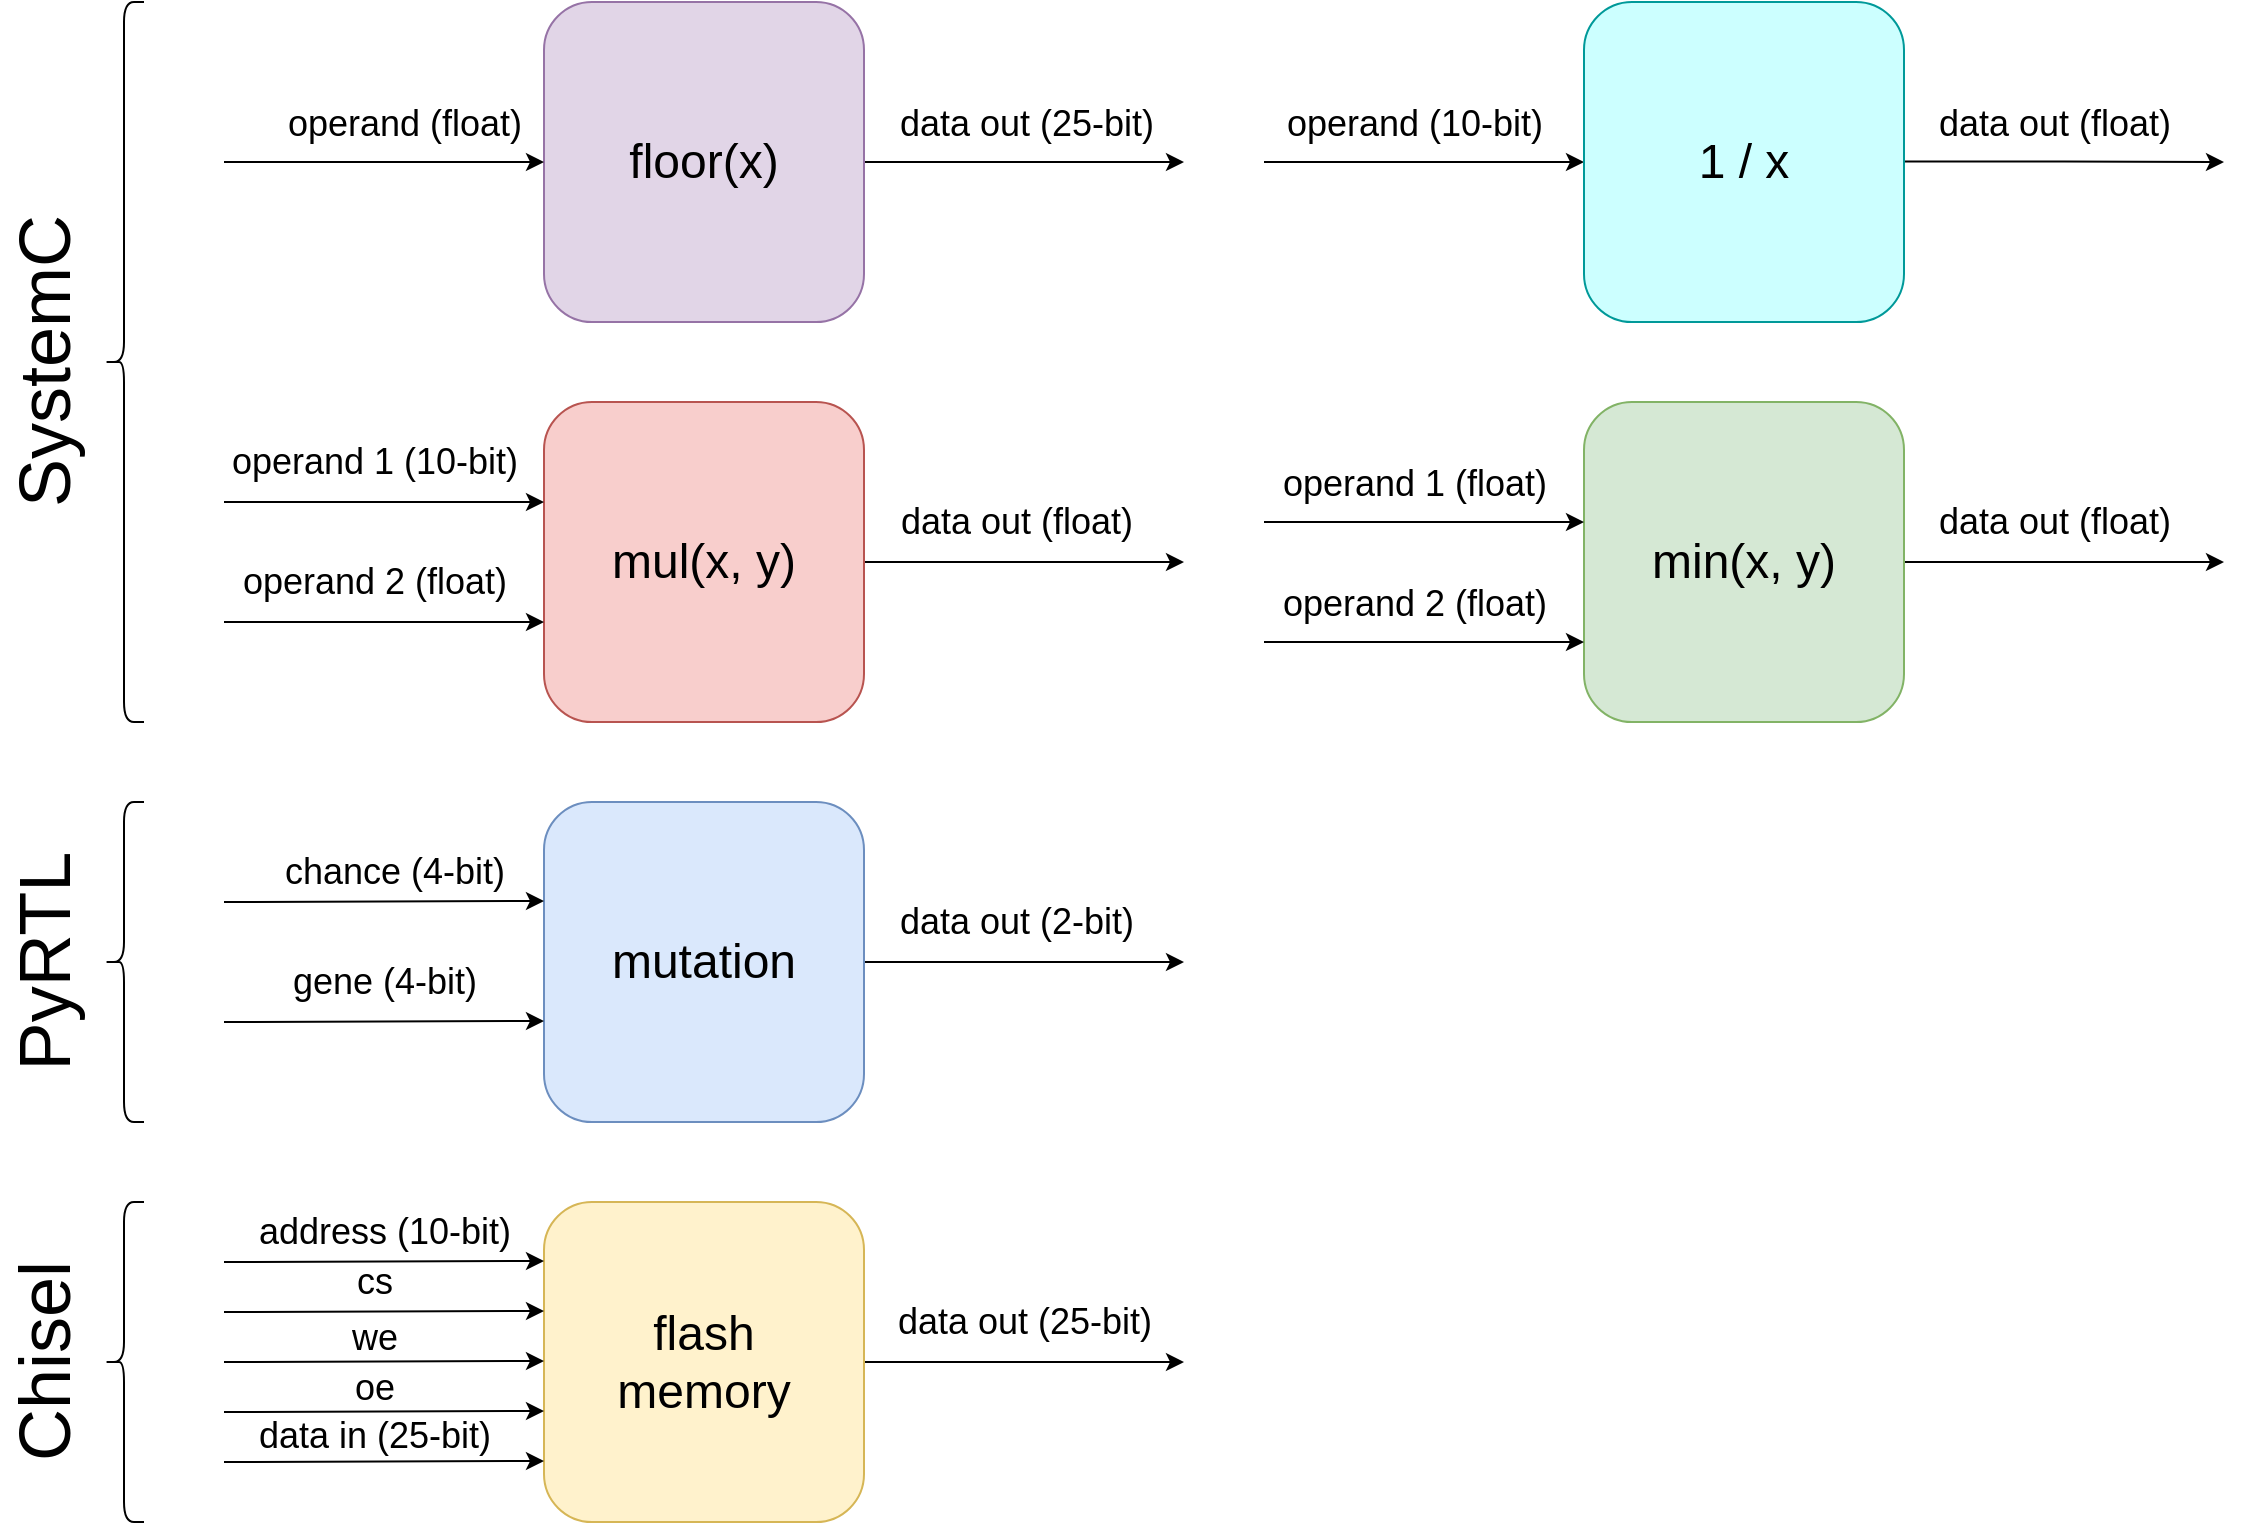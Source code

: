 <mxfile version="12.6.5" type="device"><diagram name="Page-1" id="e56a1550-8fbb-45ad-956c-1786394a9013"><mxGraphModel dx="2522" dy="825" grid="1" gridSize="10" guides="1" tooltips="1" connect="1" arrows="1" fold="1" page="1" pageScale="1" pageWidth="1100" pageHeight="850" background="#ffffff" math="0" shadow="0"><root><mxCell id="0"/><mxCell id="1" parent="0"/><mxCell id="Rb0bzob2_ngG_hteBXKm-30" style="edgeStyle=orthogonalEdgeStyle;rounded=0;orthogonalLoop=1;jettySize=auto;html=1;exitX=1;exitY=0.5;exitDx=0;exitDy=0;fontSize=18;" parent="1" source="N9gOWPG3bcZSmTcx3eN3-1" edge="1"><mxGeometry relative="1" as="geometry"><mxPoint x="560" y="120" as="targetPoint"/></mxGeometry></mxCell><mxCell id="N9gOWPG3bcZSmTcx3eN3-1" value="&lt;font style=&quot;font-size: 24px&quot;&gt;floor(x)&lt;/font&gt;" style="rounded=1;whiteSpace=wrap;html=1;fillColor=#e1d5e7;strokeColor=#9673a6;" parent="1" vertex="1"><mxGeometry x="240" y="40" width="160" height="160" as="geometry"/></mxCell><mxCell id="Rb0bzob2_ngG_hteBXKm-50" style="edgeStyle=orthogonalEdgeStyle;rounded=0;orthogonalLoop=1;jettySize=auto;html=1;exitX=1;exitY=0.5;exitDx=0;exitDy=0;fontSize=18;" parent="1" edge="1"><mxGeometry relative="1" as="geometry"><mxPoint x="1080" y="120" as="targetPoint"/><mxPoint x="920" y="119.71" as="sourcePoint"/><Array as="points"><mxPoint x="1000" y="120"/><mxPoint x="1080" y="120"/></Array></mxGeometry></mxCell><mxCell id="Rb0bzob2_ngG_hteBXKm-72" style="edgeStyle=orthogonalEdgeStyle;rounded=0;orthogonalLoop=1;jettySize=auto;html=1;exitX=1;exitY=0.5;exitDx=0;exitDy=0;fontSize=18;" parent="1" source="N9gOWPG3bcZSmTcx3eN3-4" edge="1"><mxGeometry relative="1" as="geometry"><mxPoint x="1080" y="320" as="targetPoint"/></mxGeometry></mxCell><mxCell id="N9gOWPG3bcZSmTcx3eN3-4" value="&lt;font style=&quot;font-size: 24px&quot;&gt;min(x, y)&lt;/font&gt;" style="rounded=1;whiteSpace=wrap;html=1;fillColor=#d5e8d4;strokeColor=#82b366;" parent="1" vertex="1"><mxGeometry x="760" y="240" width="160" height="160" as="geometry"/></mxCell><mxCell id="Rb0bzob2_ngG_hteBXKm-36" style="edgeStyle=orthogonalEdgeStyle;rounded=0;orthogonalLoop=1;jettySize=auto;html=1;exitX=1;exitY=0.5;exitDx=0;exitDy=0;fontSize=18;" parent="1" source="N9gOWPG3bcZSmTcx3eN3-5" edge="1"><mxGeometry relative="1" as="geometry"><mxPoint x="560" y="320" as="targetPoint"/></mxGeometry></mxCell><mxCell id="N9gOWPG3bcZSmTcx3eN3-5" value="&lt;font style=&quot;font-size: 24px&quot;&gt;mul(x, y)&lt;/font&gt;" style="rounded=1;whiteSpace=wrap;html=1;fillColor=#f8cecc;strokeColor=#b85450;" parent="1" vertex="1"><mxGeometry x="240" y="240" width="160" height="160" as="geometry"/></mxCell><mxCell id="Rb0bzob2_ngG_hteBXKm-56" style="edgeStyle=orthogonalEdgeStyle;rounded=0;orthogonalLoop=1;jettySize=auto;html=1;exitX=1;exitY=0.5;exitDx=0;exitDy=0;fontSize=18;" parent="1" source="N9gOWPG3bcZSmTcx3eN3-6" edge="1"><mxGeometry relative="1" as="geometry"><mxPoint x="560" y="520" as="targetPoint"/></mxGeometry></mxCell><mxCell id="N9gOWPG3bcZSmTcx3eN3-6" value="&lt;font style=&quot;font-size: 24px&quot;&gt;mutation&lt;/font&gt;" style="rounded=1;whiteSpace=wrap;html=1;fillColor=#dae8fc;strokeColor=#6c8ebf;" parent="1" vertex="1"><mxGeometry x="240" y="440" width="160" height="160" as="geometry"/></mxCell><mxCell id="Rb0bzob2_ngG_hteBXKm-71" style="edgeStyle=orthogonalEdgeStyle;rounded=0;orthogonalLoop=1;jettySize=auto;html=1;exitX=1;exitY=0.5;exitDx=0;exitDy=0;fontSize=18;" parent="1" source="N9gOWPG3bcZSmTcx3eN3-7" edge="1"><mxGeometry relative="1" as="geometry"><mxPoint x="560" y="720" as="targetPoint"/></mxGeometry></mxCell><mxCell id="N9gOWPG3bcZSmTcx3eN3-7" value="&lt;font&gt;&lt;font style=&quot;font-size: 24px&quot;&gt;flash&lt;br&gt;memory&lt;/font&gt;&lt;br&gt;&lt;/font&gt;" style="rounded=1;whiteSpace=wrap;html=1;fillColor=#fff2cc;strokeColor=#d6b656;" parent="1" vertex="1"><mxGeometry x="240" y="640" width="160" height="160" as="geometry"/></mxCell><mxCell id="Rb0bzob2_ngG_hteBXKm-15" value="" style="endArrow=classic;html=1;entryX=0;entryY=0.5;entryDx=0;entryDy=0;fontSize=18;" parent="1" target="N9gOWPG3bcZSmTcx3eN3-1" edge="1"><mxGeometry width="50" height="50" relative="1" as="geometry"><mxPoint x="80" y="120" as="sourcePoint"/><mxPoint x="220" y="130" as="targetPoint"/></mxGeometry></mxCell><mxCell id="Rb0bzob2_ngG_hteBXKm-16" value="operand (float)" style="text;html=1;align=center;verticalAlign=middle;resizable=0;points=[];autosize=1;fontSize=18;" parent="1" vertex="1"><mxGeometry x="105" y="86" width="130" height="30" as="geometry"/></mxCell><mxCell id="Rb0bzob2_ngG_hteBXKm-31" value="data out (25-bit)" style="text;html=1;align=center;verticalAlign=middle;resizable=0;points=[];autosize=1;fontSize=18;" parent="1" vertex="1"><mxGeometry x="411" y="86" width="140" height="30" as="geometry"/></mxCell><mxCell id="Rb0bzob2_ngG_hteBXKm-32" value="" style="endArrow=classic;html=1;entryX=0;entryY=0.5;entryDx=0;entryDy=0;fontSize=18;" parent="1" edge="1"><mxGeometry width="50" height="50" relative="1" as="geometry"><mxPoint x="80" y="290" as="sourcePoint"/><mxPoint x="240" y="290" as="targetPoint"/></mxGeometry></mxCell><mxCell id="Rb0bzob2_ngG_hteBXKm-33" value="operand 1 (10-bit)" style="text;html=1;align=center;verticalAlign=middle;resizable=0;points=[];autosize=1;fontSize=18;" parent="1" vertex="1"><mxGeometry x="75" y="255" width="160" height="30" as="geometry"/></mxCell><mxCell id="Rb0bzob2_ngG_hteBXKm-34" value="" style="endArrow=classic;html=1;entryX=0;entryY=0.5;entryDx=0;entryDy=0;fontSize=18;" parent="1" edge="1"><mxGeometry width="50" height="50" relative="1" as="geometry"><mxPoint x="80" y="350" as="sourcePoint"/><mxPoint x="240" y="350" as="targetPoint"/></mxGeometry></mxCell><mxCell id="Rb0bzob2_ngG_hteBXKm-35" value="operand 2 (float)" style="text;html=1;align=center;verticalAlign=middle;resizable=0;points=[];autosize=1;fontSize=18;" parent="1" vertex="1"><mxGeometry x="80" y="315" width="150" height="30" as="geometry"/></mxCell><mxCell id="Rb0bzob2_ngG_hteBXKm-37" value="data out (float)" style="text;html=1;align=center;verticalAlign=middle;resizable=0;points=[];autosize=1;fontSize=18;" parent="1" vertex="1"><mxGeometry x="411" y="285" width="130" height="30" as="geometry"/></mxCell><mxCell id="Rb0bzob2_ngG_hteBXKm-42" value="" style="endArrow=classic;html=1;fontSize=18;" parent="1" edge="1"><mxGeometry width="50" height="50" relative="1" as="geometry"><mxPoint x="600" y="300" as="sourcePoint"/><mxPoint x="760" y="300" as="targetPoint"/></mxGeometry></mxCell><mxCell id="Rb0bzob2_ngG_hteBXKm-43" value="operand 1 (float)" style="text;html=1;align=center;verticalAlign=middle;resizable=0;points=[];autosize=1;fontSize=18;" parent="1" vertex="1"><mxGeometry x="600" y="265.5" width="150" height="30" as="geometry"/></mxCell><mxCell id="Rb0bzob2_ngG_hteBXKm-44" value="" style="endArrow=classic;html=1;fontSize=18;" parent="1" edge="1"><mxGeometry width="50" height="50" relative="1" as="geometry"><mxPoint x="600" y="360" as="sourcePoint"/><mxPoint x="760" y="360" as="targetPoint"/></mxGeometry></mxCell><mxCell id="Rb0bzob2_ngG_hteBXKm-45" value="operand 2 (float)" style="text;html=1;align=center;verticalAlign=middle;resizable=0;points=[];autosize=1;fontSize=18;" parent="1" vertex="1"><mxGeometry x="600" y="325.5" width="150" height="30" as="geometry"/></mxCell><mxCell id="Rb0bzob2_ngG_hteBXKm-46" value="" style="endArrow=classic;html=1;entryX=0;entryY=0.5;entryDx=0;entryDy=0;fontSize=18;" parent="1" edge="1" target="s056hSnP1AXR4znbJtux-1"><mxGeometry width="50" height="50" relative="1" as="geometry"><mxPoint x="600" y="120" as="sourcePoint"/><mxPoint x="770" y="120" as="targetPoint"/></mxGeometry></mxCell><mxCell id="Rb0bzob2_ngG_hteBXKm-47" value="operand (10-bit)" style="text;html=1;align=center;verticalAlign=middle;resizable=0;points=[];autosize=1;fontSize=18;" parent="1" vertex="1"><mxGeometry x="605" y="86" width="140" height="30" as="geometry"/></mxCell><mxCell id="Rb0bzob2_ngG_hteBXKm-51" value="data out (float)" style="text;html=1;align=center;verticalAlign=middle;resizable=0;points=[];autosize=1;fontSize=18;" parent="1" vertex="1"><mxGeometry x="930" y="86" width="130" height="30" as="geometry"/></mxCell><mxCell id="Rb0bzob2_ngG_hteBXKm-52" value="" style="endArrow=classic;html=1;entryX=0;entryY=0.5;entryDx=0;entryDy=0;fontSize=18;" parent="1" edge="1"><mxGeometry width="50" height="50" relative="1" as="geometry"><mxPoint x="80" y="490" as="sourcePoint"/><mxPoint x="240" y="489.5" as="targetPoint"/></mxGeometry></mxCell><mxCell id="Rb0bzob2_ngG_hteBXKm-53" value="chance (4-bit)" style="text;html=1;align=center;verticalAlign=middle;resizable=0;points=[];autosize=1;fontSize=18;" parent="1" vertex="1"><mxGeometry x="100" y="460" width="130" height="30" as="geometry"/></mxCell><mxCell id="Rb0bzob2_ngG_hteBXKm-54" value="" style="endArrow=classic;html=1;entryX=0;entryY=0.5;entryDx=0;entryDy=0;fontSize=18;" parent="1" edge="1"><mxGeometry width="50" height="50" relative="1" as="geometry"><mxPoint x="80" y="550" as="sourcePoint"/><mxPoint x="240" y="549.5" as="targetPoint"/></mxGeometry></mxCell><mxCell id="Rb0bzob2_ngG_hteBXKm-55" value="gene (4-bit)" style="text;html=1;align=center;verticalAlign=middle;resizable=0;points=[];autosize=1;fontSize=18;" parent="1" vertex="1"><mxGeometry x="105" y="515" width="110" height="30" as="geometry"/></mxCell><mxCell id="Rb0bzob2_ngG_hteBXKm-57" value="data out (2-bit)" style="text;html=1;align=center;verticalAlign=middle;resizable=0;points=[];autosize=1;fontSize=18;" parent="1" vertex="1"><mxGeometry x="411" y="485" width="130" height="30" as="geometry"/></mxCell><mxCell id="Rb0bzob2_ngG_hteBXKm-58" value="" style="endArrow=classic;html=1;entryX=0;entryY=0.5;entryDx=0;entryDy=0;fontSize=18;" parent="1" edge="1"><mxGeometry width="50" height="50" relative="1" as="geometry"><mxPoint x="80" y="670" as="sourcePoint"/><mxPoint x="240" y="669.5" as="targetPoint"/></mxGeometry></mxCell><mxCell id="Rb0bzob2_ngG_hteBXKm-59" value="address (10-bit)" style="text;html=1;align=center;verticalAlign=middle;resizable=0;points=[];autosize=1;fontSize=18;" parent="1" vertex="1"><mxGeometry x="90" y="640" width="140" height="30" as="geometry"/></mxCell><mxCell id="Rb0bzob2_ngG_hteBXKm-60" value="" style="endArrow=classic;html=1;entryX=0;entryY=0.5;entryDx=0;entryDy=0;fontSize=18;" parent="1" edge="1"><mxGeometry width="50" height="50" relative="1" as="geometry"><mxPoint x="80" y="695" as="sourcePoint"/><mxPoint x="240" y="694.5" as="targetPoint"/></mxGeometry></mxCell><mxCell id="Rb0bzob2_ngG_hteBXKm-61" value="cs" style="text;html=1;align=center;verticalAlign=middle;resizable=0;points=[];autosize=1;fontSize=18;" parent="1" vertex="1"><mxGeometry x="140" y="665" width="30" height="30" as="geometry"/></mxCell><mxCell id="Rb0bzob2_ngG_hteBXKm-62" value="" style="endArrow=classic;html=1;entryX=0;entryY=0.5;entryDx=0;entryDy=0;fontSize=18;" parent="1" edge="1"><mxGeometry width="50" height="50" relative="1" as="geometry"><mxPoint x="80" y="720" as="sourcePoint"/><mxPoint x="240" y="719.5" as="targetPoint"/></mxGeometry></mxCell><mxCell id="Rb0bzob2_ngG_hteBXKm-63" value="we" style="text;html=1;align=center;verticalAlign=middle;resizable=0;points=[];autosize=1;fontSize=18;" parent="1" vertex="1"><mxGeometry x="135" y="693" width="40" height="30" as="geometry"/></mxCell><mxCell id="Rb0bzob2_ngG_hteBXKm-64" value="" style="endArrow=classic;html=1;entryX=0;entryY=0.5;entryDx=0;entryDy=0;fontSize=18;" parent="1" edge="1"><mxGeometry width="50" height="50" relative="1" as="geometry"><mxPoint x="80" y="745" as="sourcePoint"/><mxPoint x="240" y="744.5" as="targetPoint"/></mxGeometry></mxCell><mxCell id="Rb0bzob2_ngG_hteBXKm-65" value="oe" style="text;html=1;align=center;verticalAlign=middle;resizable=0;points=[];autosize=1;fontSize=18;" parent="1" vertex="1"><mxGeometry x="135" y="717.5" width="40" height="30" as="geometry"/></mxCell><mxCell id="Rb0bzob2_ngG_hteBXKm-66" value="" style="endArrow=classic;html=1;entryX=0;entryY=0.5;entryDx=0;entryDy=0;fontSize=18;" parent="1" edge="1"><mxGeometry width="50" height="50" relative="1" as="geometry"><mxPoint x="80" y="770" as="sourcePoint"/><mxPoint x="240" y="769.5" as="targetPoint"/></mxGeometry></mxCell><mxCell id="Rb0bzob2_ngG_hteBXKm-67" value="data in (25-bit)" style="text;html=1;align=center;verticalAlign=middle;resizable=0;points=[];autosize=1;fontSize=18;" parent="1" vertex="1"><mxGeometry x="90" y="742" width="130" height="30" as="geometry"/></mxCell><mxCell id="Rb0bzob2_ngG_hteBXKm-70" value="data out (25-bit)" style="text;html=1;align=center;verticalAlign=middle;resizable=0;points=[];autosize=1;fontSize=18;" parent="1" vertex="1"><mxGeometry x="410" y="684.5" width="140" height="30" as="geometry"/></mxCell><mxCell id="Rb0bzob2_ngG_hteBXKm-73" value="data out (float)" style="text;html=1;align=center;verticalAlign=middle;resizable=0;points=[];autosize=1;fontSize=18;" parent="1" vertex="1"><mxGeometry x="930" y="285" width="130" height="30" as="geometry"/></mxCell><mxCell id="s056hSnP1AXR4znbJtux-1" value="&lt;font style=&quot;font-size: 24px&quot;&gt;1 / x&lt;/font&gt;" style="rounded=1;whiteSpace=wrap;html=1;fillColor=#CCFFFF;strokeColor=#009999;" parent="1" vertex="1"><mxGeometry x="760" y="40" width="160" height="160" as="geometry"/></mxCell><mxCell id="s056hSnP1AXR4znbJtux-2" value="" style="shape=curlyBracket;whiteSpace=wrap;html=1;rounded=1;" parent="1" vertex="1"><mxGeometry x="20" y="40" width="20" height="360" as="geometry"/></mxCell><mxCell id="s056hSnP1AXR4znbJtux-3" value="&lt;span style=&quot;font-size: 36px&quot;&gt;SystemC&lt;/span&gt;" style="text;html=1;align=center;verticalAlign=middle;resizable=0;points=[];autosize=1;rotation=-90;" parent="1" vertex="1"><mxGeometry x="-90" y="205" width="160" height="30" as="geometry"/></mxCell><mxCell id="s056hSnP1AXR4znbJtux-4" value="" style="shape=curlyBracket;whiteSpace=wrap;html=1;rounded=1;" parent="1" vertex="1"><mxGeometry x="20" y="440" width="20" height="160" as="geometry"/></mxCell><mxCell id="s056hSnP1AXR4znbJtux-5" value="&lt;span style=&quot;font-size: 36px&quot;&gt;PyRTL&lt;/span&gt;" style="text;html=1;align=center;verticalAlign=middle;resizable=0;points=[];autosize=1;rotation=-90;" parent="1" vertex="1"><mxGeometry x="-70" y="505" width="120" height="30" as="geometry"/></mxCell><mxCell id="s056hSnP1AXR4znbJtux-6" value="" style="shape=curlyBracket;whiteSpace=wrap;html=1;rounded=1;" parent="1" vertex="1"><mxGeometry x="20" y="640" width="20" height="160" as="geometry"/></mxCell><mxCell id="s056hSnP1AXR4znbJtux-7" value="&lt;span style=&quot;font-size: 36px&quot;&gt;Chisel&lt;/span&gt;" style="text;html=1;align=center;verticalAlign=middle;resizable=0;points=[];autosize=1;rotation=-90;" parent="1" vertex="1"><mxGeometry x="-70" y="705" width="120" height="30" as="geometry"/></mxCell></root></mxGraphModel></diagram></mxfile>